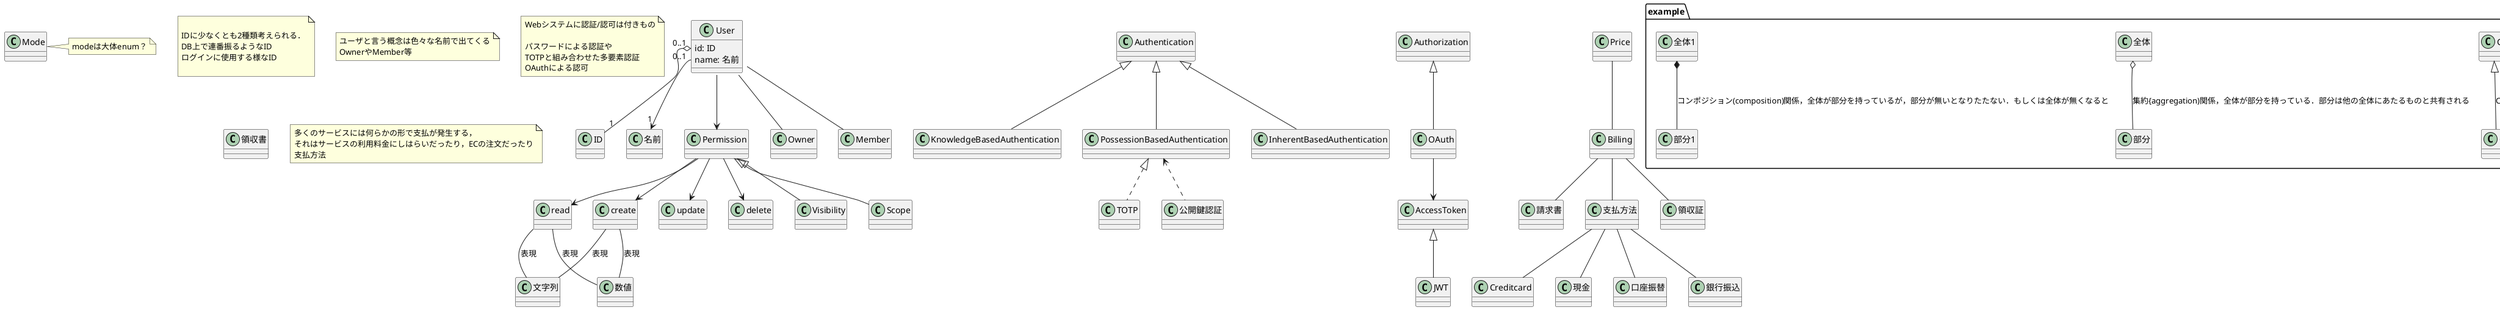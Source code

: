 @startuml APPLICATION

package "example" {
    note as example
        凡例風に各ラインのルールを決めて書いていく
        ここの細かい考えた事は別途各図に情報を追加する
        まずはUML本来の表現？
    end note
    Class C1
    Class C2

    C1 <|-- C2 : "C2はC1のサブクラス（もしくは特殊化），C2を一般化するとC1"

    Class 全体
    Class 部分

    全体 o-- 部分 : "集約{aggregation)関係，全体が部分を持っている．部分は他の全体にあたるものと共有される"

    Class 全体1
    Class 部分1
    全体1 *-- 部分1 : "コンポジション(composition)関係，全体が部分を持っているが，部分が無いとなりたたない．もしくは全体が無くなると"
}


class ID{}

Class 名前{}

Class Mode{}

note right of Mode
    modeは大体enum？
end note


Class Permission{}

Class 文字列{}
Class 数値{}
Class read{}
Class create{}
Class update{}
Class read{}
Class delete{}

Permission --> read
read -- 数値 : 表現
read -- 文字列 : 表現
Permission --> create
create -- 数値 : 表現
create -- 文字列 : 表現
Permission --> update
Permission --> delete

Class Visibility{}

Permission <|-- Visibility

Class Scope{}

Permission <|-- Scope

Class User{
    id: ID
    name: 名前
}
User::id "0..1" o-- "1" ID
User --> Permission
User::name "0..1" -->"1" 名前

note as id_note

IDに少なくとも2種類考えられる．
DB上で連番振るようなID
ログインに使用する様なID

end note

Class Owner{}
User -- Owner

Class Member
User -- Member

note as user_note
ユーザと言う概念は色々な名前で出てくる
OwnerやMember等
end note

Class Authentication{}

Class KnowledgeBasedAuthentication{}
Authentication <|-- KnowledgeBasedAuthentication

Class PossessionBasedAuthentication{}
Authentication <|-- PossessionBasedAuthentication

Class TOTP{}

PossessionBasedAuthentication <|.. TOTP

Class InherentBasedAuthentication{}

Authentication <|-- InherentBasedAuthentication

Class Authorization{}

Class OAuth{}

Authorization <|-- OAuth

Class AccessToken

OAuth-->AccessToken

Class JWT{}

AccessToken <|-- JWT


Class 公開鍵認証{}

PossessionBasedAuthentication <.. 公開鍵認証

note as n1
Webシステムに認証/認可は付きもの

パスワードによる認証や
TOTPと組み合わせた多要素認証
OAuthによる認可
end note


Class Billing{}

Class Creditcard{}

Class 現金{}

Class 口座振替{}
Class 銀行振込{}
Class 請求書{}
Class 領収書{}
Class 支払方法{}

Billing -- 支払方法
支払方法 -- Creditcard
支払方法 -- 現金
支払方法 -- 口座振替
支払方法 -- 銀行振込
Billing -- 請求書
Billing -- 領収証

Class Price{}

Price -- Billing
note as billing_note
多くのサービスには何らかの形で支払が発生する，
それはサービスの利用料金にしはらいだったり，ECの注文だったり
支払方法
end note

@enduml